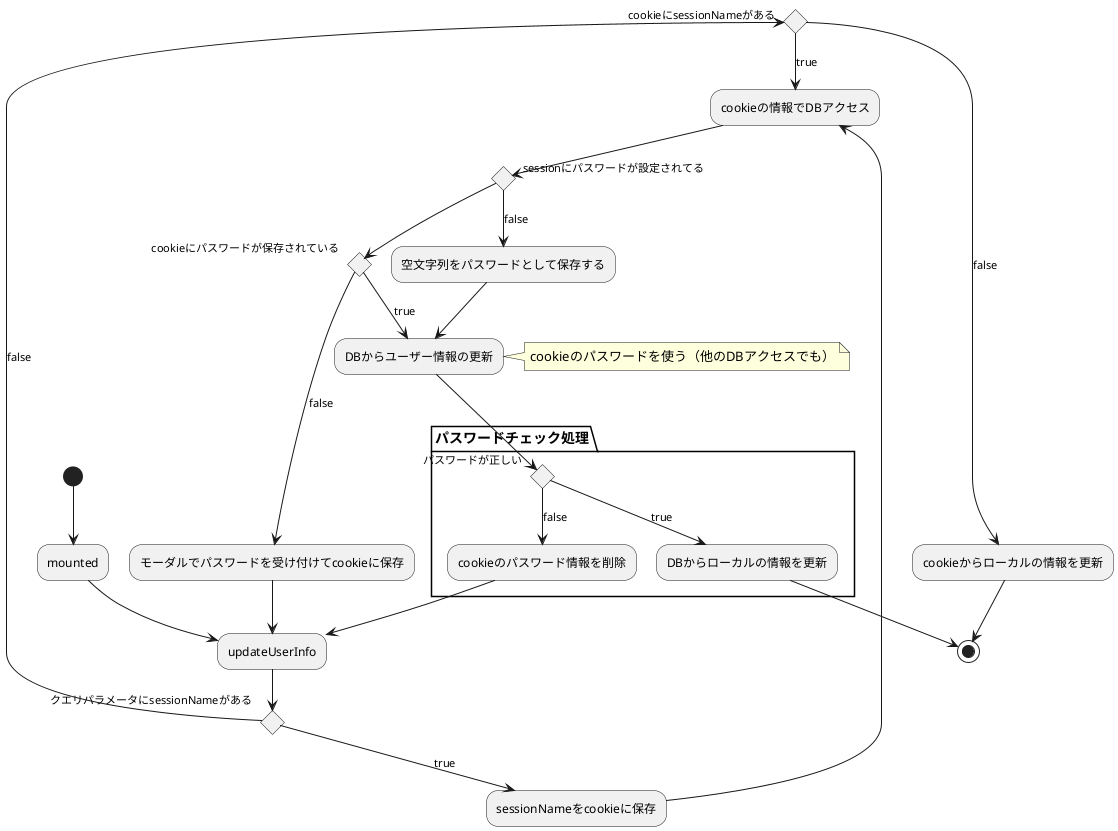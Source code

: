 @startuml updateUserInfo@mounted
(*)-->"mounted"
-->"updateUserInfo"
if "クエリパラメータにsessionNameがある" then
  -->[true] "sessionNameをcookieに保存"
  -->"cookieの情報でDBアクセス"
else
  -->[false] if "cookieにsessionNameがある" then 
      -->[true] "cookieの情報でDBアクセス"
  else
      -->[false] "cookieからローカルの情報を更新"
      -->(*)
  endif
endif

"cookieの情報でDBアクセス"-->if "sessionにパスワードが設定されてる" then
  if "cookieにパスワードが保存されている" then
    -->[true] "DBからユーザー情報の更新"
  else
    -->[false] "モーダルでパスワードを受け付けてcookieに保存"
    -->"updateUserInfo"
  endif
else
    -->[false] "空文字列をパスワードとして保存する"
    -->"DBからユーザー情報の更新" 
    note right: cookieのパスワードを使う（他のDBアクセスでも）
endif

partition パスワードチェック処理 {
  "DBからユーザー情報の更新"-->if "パスワードが正しい" then 
  
    -->[true] "DBからローカルの情報を更新"
    -->(*)
  else
    -->[false] "cookieのパスワード情報を削除"
  endif
}
-->"updateUserInfo"

@enduml
' @startuml
' title updateUserInfo@mounted_repeatVer
' start
' repeat
'   :mounted;
'   if (クエリパラメータにsessionNameがある) then (true)
'     :sessionNameをcookieに保存（上書き）;
'   else(false)
'     if (cookieにsessionNameがある) then (true)
'     else (false)
'       :cookieからユーザー情報の更新;
'       stop
'     endif
'   endif
'   :cookieにあるsessionNameでDBアクセス;
'   if (sessionにパスワードが設定されてる) then (true)
'     if (cookieにパスワードが保存されている) then (true)
'     else (false)
'       :パスワード要求のモーダルを立ち上げる;
'       :入力されたパスワードをcookieに保存する;
'       stop
'     endif
'   else (false)
'       :空文字列をパスワードとして保存する;
'       note right
'         cookieのパスワードを使う
'         （他のDBアクセスでも）
'       end note
'   endif
'   :DBからユーザー情報の更新;
'   partition パスワードチェック処理 {
'     if (パスワードが正しい) then (true)
'       :DBの情報でローカルの情報を更新;
'     else (false)
'       :cookieのパスワード情報を削除;
'       stop
'     endif
'   }
' repeat while ()
' end
' @enduml
